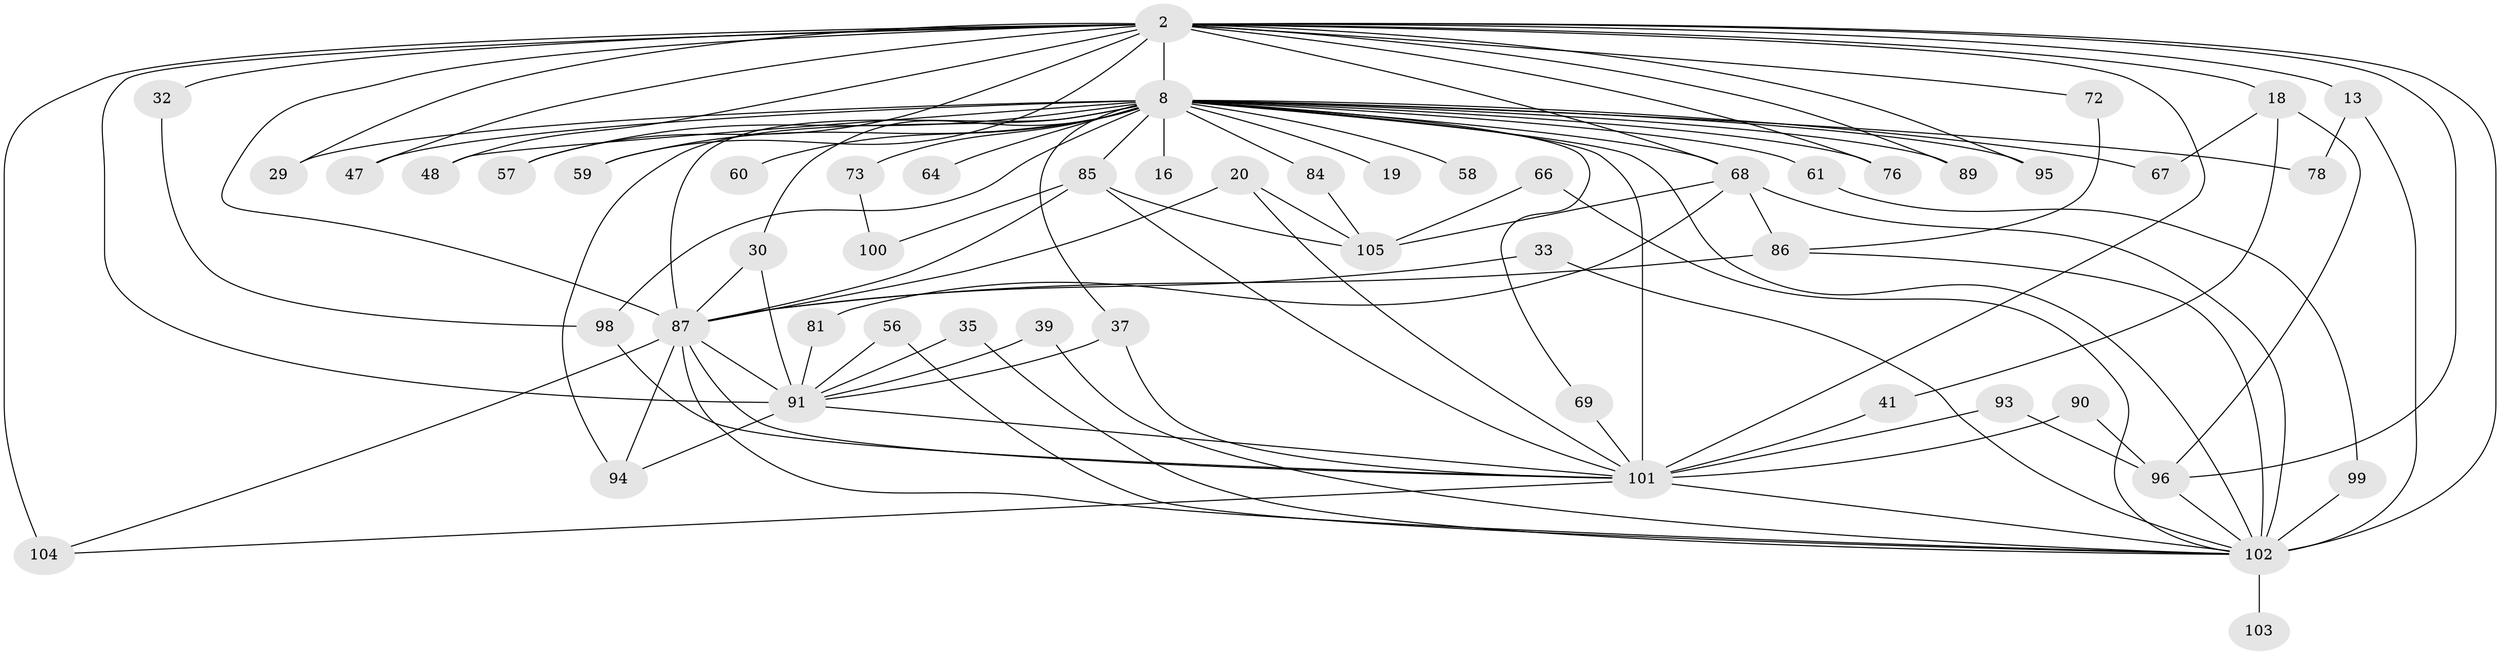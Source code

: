 // original degree distribution, {24: 0.009523809523809525, 27: 0.009523809523809525, 18: 0.009523809523809525, 19: 0.009523809523809525, 21: 0.009523809523809525, 20: 0.01904761904761905, 15: 0.009523809523809525, 16: 0.01904761904761905, 3: 0.21904761904761905, 9: 0.009523809523809525, 5: 0.0761904761904762, 8: 0.009523809523809525, 2: 0.5047619047619047, 4: 0.05714285714285714, 6: 0.02857142857142857}
// Generated by graph-tools (version 1.1) at 2025/45/03/09/25 04:45:02]
// undirected, 52 vertices, 105 edges
graph export_dot {
graph [start="1"]
  node [color=gray90,style=filled];
  2 [super="+1"];
  8 [super="+6+4"];
  13;
  16;
  18;
  19;
  20;
  29;
  30 [super="+11"];
  32;
  33;
  35;
  37 [super="+15"];
  39;
  41;
  47 [super="+25"];
  48;
  56;
  57;
  58;
  59 [super="+42"];
  60;
  61;
  64;
  66;
  67;
  68 [super="+12"];
  69 [super="+54"];
  72;
  73 [super="+65"];
  76;
  78;
  81;
  84;
  85 [super="+62+38"];
  86 [super="+53"];
  87 [super="+10+50"];
  89;
  90;
  91 [super="+44+55"];
  93;
  94 [super="+83+79+82"];
  95;
  96 [super="+63+51"];
  98 [super="+23"];
  99;
  100;
  101 [super="+7"];
  102 [super="+75+71+80+97"];
  103;
  104 [super="+70"];
  105 [super="+28"];
  2 -- 8 [weight=8];
  2 -- 13 [weight=2];
  2 -- 18 [weight=2];
  2 -- 32;
  2 -- 48;
  2 -- 57;
  2 -- 76;
  2 -- 89;
  2 -- 95;
  2 -- 102 [weight=9];
  2 -- 72;
  2 -- 91 [weight=6];
  2 -- 29;
  2 -- 59;
  2 -- 47;
  2 -- 87 [weight=4];
  2 -- 101 [weight=4];
  2 -- 68;
  2 -- 104;
  2 -- 96;
  8 -- 29;
  8 -- 48;
  8 -- 59 [weight=2];
  8 -- 61 [weight=2];
  8 -- 64 [weight=2];
  8 -- 73 [weight=4];
  8 -- 95;
  8 -- 67;
  8 -- 68 [weight=2];
  8 -- 76;
  8 -- 19;
  8 -- 58 [weight=2];
  8 -- 98;
  8 -- 69;
  8 -- 78;
  8 -- 16 [weight=2];
  8 -- 84;
  8 -- 87 [weight=10];
  8 -- 89;
  8 -- 101 [weight=9];
  8 -- 47 [weight=2];
  8 -- 57;
  8 -- 60 [weight=2];
  8 -- 30;
  8 -- 37;
  8 -- 85;
  8 -- 102;
  8 -- 94;
  13 -- 78;
  13 -- 102 [weight=2];
  18 -- 41;
  18 -- 67;
  18 -- 96;
  20 -- 105;
  20 -- 87;
  20 -- 101;
  30 -- 87;
  30 -- 91;
  32 -- 98;
  33 -- 87 [weight=2];
  33 -- 102;
  35 -- 91;
  35 -- 102;
  37 -- 101;
  37 -- 91;
  39 -- 91;
  39 -- 102;
  41 -- 101;
  56 -- 91;
  56 -- 102;
  61 -- 99;
  66 -- 105;
  66 -- 102;
  68 -- 81;
  68 -- 86 [weight=2];
  68 -- 105 [weight=2];
  68 -- 102;
  69 -- 101 [weight=2];
  72 -- 86;
  73 -- 100;
  81 -- 91;
  84 -- 105;
  85 -- 105;
  85 -- 101;
  85 -- 100;
  85 -- 87;
  86 -- 87;
  86 -- 102;
  87 -- 94 [weight=3];
  87 -- 104;
  87 -- 101 [weight=4];
  87 -- 91;
  87 -- 102;
  90 -- 101;
  90 -- 96;
  91 -- 101;
  91 -- 94;
  93 -- 101;
  93 -- 96;
  96 -- 102;
  98 -- 101 [weight=2];
  99 -- 102;
  101 -- 104;
  101 -- 102 [weight=5];
  102 -- 103 [weight=2];
}

